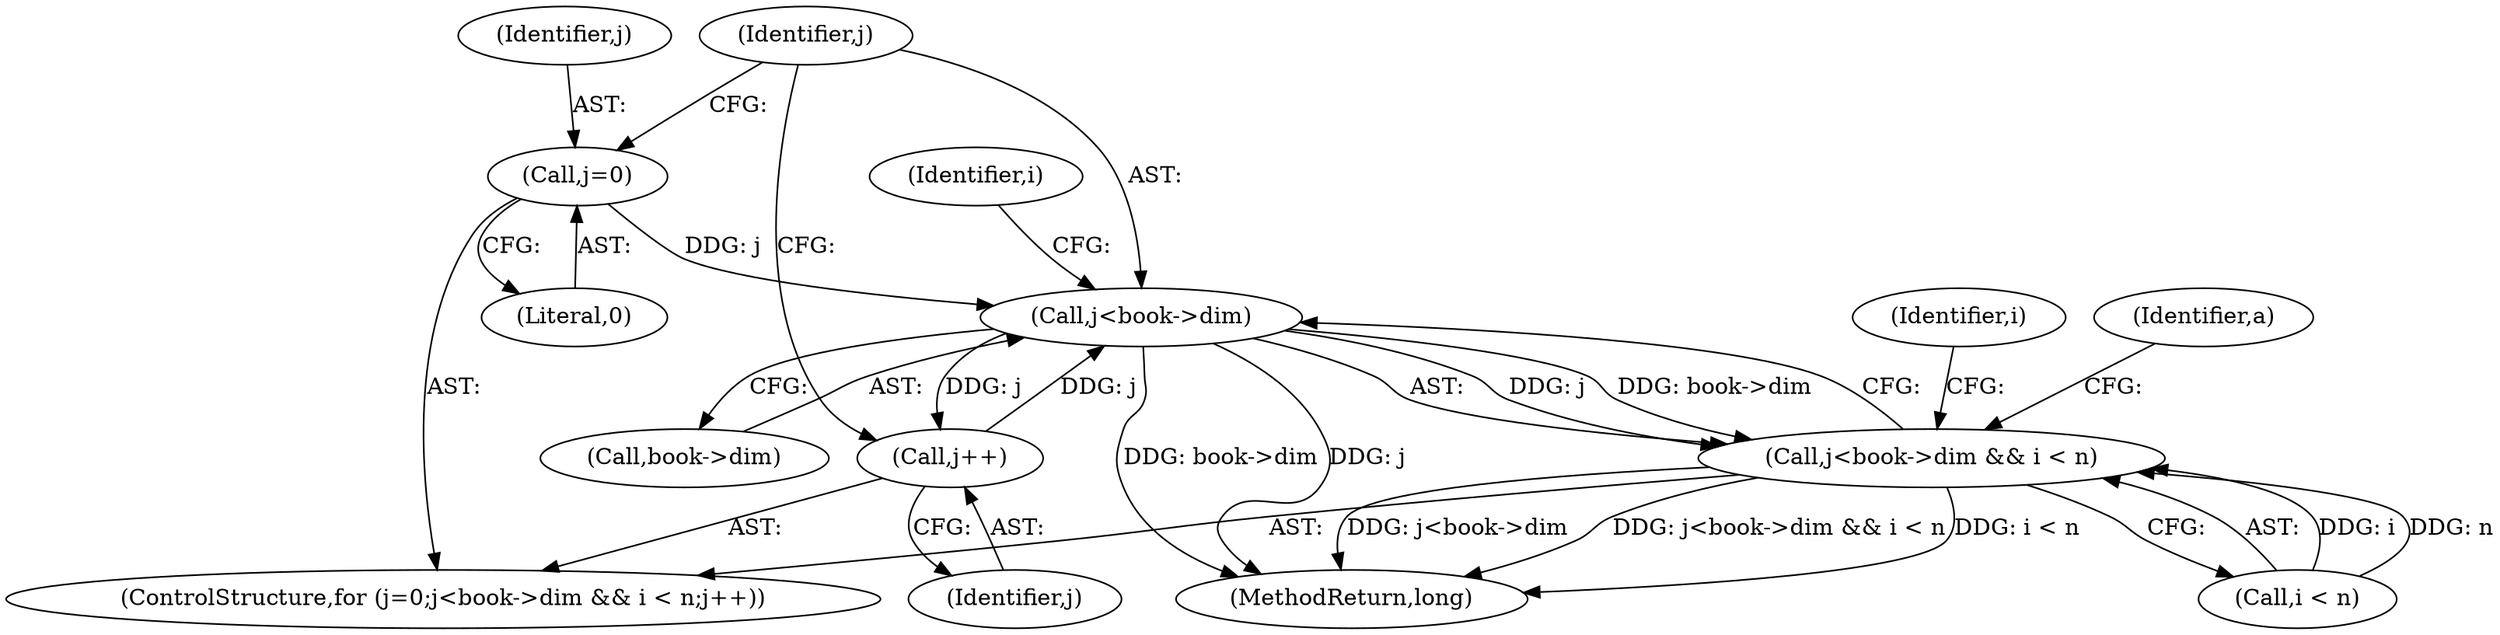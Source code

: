 digraph "0_Android_eeb4e45d5683f88488c083ecf142dc89bc3f0b47_5@pointer" {
"1000186" [label="(Call,j<book->dim)"];
"1000194" [label="(Call,j++)"];
"1000186" [label="(Call,j<book->dim)"];
"1000182" [label="(Call,j=0)"];
"1000185" [label="(Call,j<book->dim && i < n)"];
"1000183" [label="(Identifier,j)"];
"1000182" [label="(Call,j=0)"];
"1000178" [label="(Identifier,i)"];
"1000188" [label="(Call,book->dim)"];
"1000192" [label="(Identifier,i)"];
"1000204" [label="(MethodReturn,long)"];
"1000198" [label="(Identifier,a)"];
"1000187" [label="(Identifier,j)"];
"1000191" [label="(Call,i < n)"];
"1000184" [label="(Literal,0)"];
"1000185" [label="(Call,j<book->dim && i < n)"];
"1000186" [label="(Call,j<book->dim)"];
"1000195" [label="(Identifier,j)"];
"1000181" [label="(ControlStructure,for (j=0;j<book->dim && i < n;j++))"];
"1000194" [label="(Call,j++)"];
"1000186" -> "1000185"  [label="AST: "];
"1000186" -> "1000188"  [label="CFG: "];
"1000187" -> "1000186"  [label="AST: "];
"1000188" -> "1000186"  [label="AST: "];
"1000192" -> "1000186"  [label="CFG: "];
"1000185" -> "1000186"  [label="CFG: "];
"1000186" -> "1000204"  [label="DDG: book->dim"];
"1000186" -> "1000204"  [label="DDG: j"];
"1000186" -> "1000185"  [label="DDG: j"];
"1000186" -> "1000185"  [label="DDG: book->dim"];
"1000194" -> "1000186"  [label="DDG: j"];
"1000182" -> "1000186"  [label="DDG: j"];
"1000186" -> "1000194"  [label="DDG: j"];
"1000194" -> "1000181"  [label="AST: "];
"1000194" -> "1000195"  [label="CFG: "];
"1000195" -> "1000194"  [label="AST: "];
"1000187" -> "1000194"  [label="CFG: "];
"1000182" -> "1000181"  [label="AST: "];
"1000182" -> "1000184"  [label="CFG: "];
"1000183" -> "1000182"  [label="AST: "];
"1000184" -> "1000182"  [label="AST: "];
"1000187" -> "1000182"  [label="CFG: "];
"1000185" -> "1000181"  [label="AST: "];
"1000185" -> "1000191"  [label="CFG: "];
"1000191" -> "1000185"  [label="AST: "];
"1000178" -> "1000185"  [label="CFG: "];
"1000198" -> "1000185"  [label="CFG: "];
"1000185" -> "1000204"  [label="DDG: j<book->dim && i < n"];
"1000185" -> "1000204"  [label="DDG: i < n"];
"1000185" -> "1000204"  [label="DDG: j<book->dim"];
"1000191" -> "1000185"  [label="DDG: i"];
"1000191" -> "1000185"  [label="DDG: n"];
}
